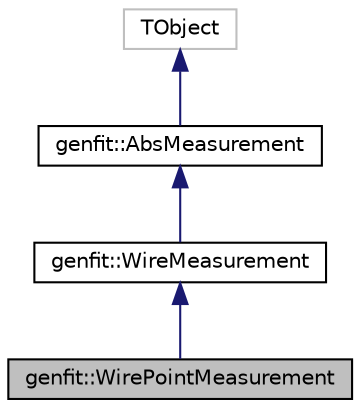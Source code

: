 digraph "genfit::WirePointMeasurement"
{
 // LATEX_PDF_SIZE
  edge [fontname="Helvetica",fontsize="10",labelfontname="Helvetica",labelfontsize="10"];
  node [fontname="Helvetica",fontsize="10",shape=record];
  Node1 [label="genfit::WirePointMeasurement",height=0.2,width=0.4,color="black", fillcolor="grey75", style="filled", fontcolor="black",tooltip="Class for measurements in wire detectors (Straw tubes and drift chambers) which can measure the coord..."];
  Node2 -> Node1 [dir="back",color="midnightblue",fontsize="10",style="solid",fontname="Helvetica"];
  Node2 [label="genfit::WireMeasurement",height=0.2,width=0.4,color="black", fillcolor="white", style="filled",URL="$classgenfit_1_1WireMeasurement.html",tooltip="Class for measurements in wire detectors (Straw tubes and drift chambers) which do not measure the co..."];
  Node3 -> Node2 [dir="back",color="midnightblue",fontsize="10",style="solid",fontname="Helvetica"];
  Node3 [label="genfit::AbsMeasurement",height=0.2,width=0.4,color="black", fillcolor="white", style="filled",URL="$classgenfit_1_1AbsMeasurement.html",tooltip="Contains the measurement and covariance in raw detector coordinates."];
  Node4 -> Node3 [dir="back",color="midnightblue",fontsize="10",style="solid",fontname="Helvetica"];
  Node4 [label="TObject",height=0.2,width=0.4,color="grey75", fillcolor="white", style="filled",tooltip=" "];
}
